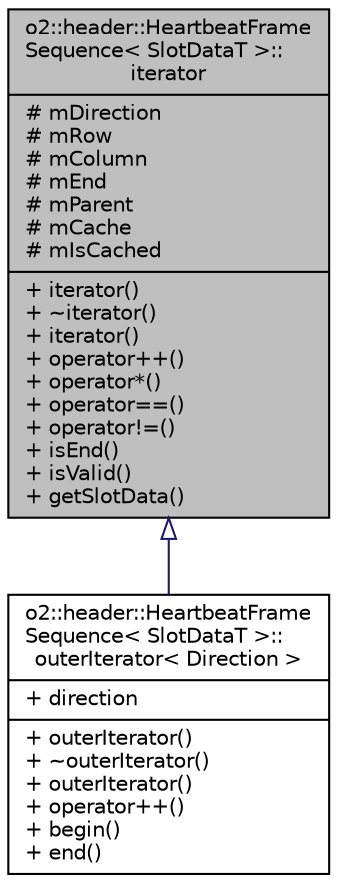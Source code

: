 digraph "o2::header::HeartbeatFrameSequence&lt; SlotDataT &gt;::iterator"
{
 // INTERACTIVE_SVG=YES
  bgcolor="transparent";
  edge [fontname="Helvetica",fontsize="10",labelfontname="Helvetica",labelfontsize="10"];
  node [fontname="Helvetica",fontsize="10",shape=record];
  Node1 [label="{o2::header::HeartbeatFrame\lSequence\< SlotDataT \>::\literator\n|# mDirection\l# mRow\l# mColumn\l# mEnd\l# mParent\l# mCache\l# mIsCached\l|+ iterator()\l+ ~iterator()\l+ iterator()\l+ operator++()\l+ operator*()\l+ operator==()\l+ operator!=()\l+ isEnd()\l+ isValid()\l+ getSlotData()\l}",height=0.2,width=0.4,color="black", fillcolor="grey75", style="filled" fontcolor="black"];
  Node1 -> Node2 [dir="back",color="midnightblue",fontsize="10",style="solid",arrowtail="onormal",fontname="Helvetica"];
  Node2 [label="{o2::header::HeartbeatFrame\lSequence\< SlotDataT \>::\louterIterator\< Direction \>\n|+ direction\l|+ outerIterator()\l+ ~outerIterator()\l+ outerIterator()\l+ operator++()\l+ begin()\l+ end()\l}",height=0.2,width=0.4,color="black",URL="$de/db2/classo2_1_1header_1_1HeartbeatFrameSequence_1_1outerIterator.html",tooltip="iterator for the outer access of the index, either row or column direction "];
}
